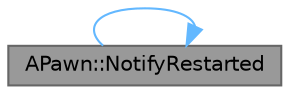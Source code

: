 digraph "APawn::NotifyRestarted"
{
 // INTERACTIVE_SVG=YES
 // LATEX_PDF_SIZE
  bgcolor="transparent";
  edge [fontname=Helvetica,fontsize=10,labelfontname=Helvetica,labelfontsize=10];
  node [fontname=Helvetica,fontsize=10,shape=box,height=0.2,width=0.4];
  rankdir="LR";
  Node1 [id="Node000001",label="APawn::NotifyRestarted",height=0.2,width=0.4,color="gray40", fillcolor="grey60", style="filled", fontcolor="black",tooltip="Notifies other systems that a pawn has been restarted."];
  Node1 -> Node1 [id="edge1_Node000001_Node000001",color="steelblue1",style="solid",tooltip=" "];
}
